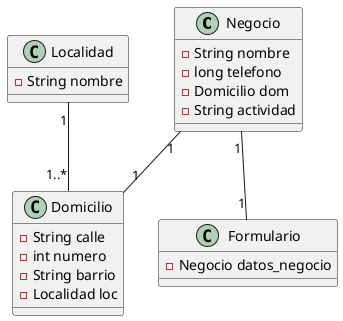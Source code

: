 Se describe a continuación la actividad que desarrolla la Sección "Comercio e 
Industria" de una municipalidad.
Cuando un contribuyente viene a inscribir un negocio, debe presentar 
documentación que acredite la identidad, declarar la actividad a la que se va a 
dedicar y los datos de ubicación física del negocio. En base a estos datos se 
confecciona un formulario "F1", del que el contribuyente se lleva una copia. El
duplicado del F1 se lleva al Centro de Cómputos a fin de proceder a registrar en 
el Sistema Informático el nuevo comercio. A fin de mes, los operadores del 
Centro  de Cómputos, liquidan la cuota correspondiente a la "Contribución sobre
Comercio e Industria" y luego emiten los cedulones correspondientes que son 
enviados a cada contribuyente. El cálculo de la cuota se hace en base a las 
alícuotas definidas para cada actividad, estas alícuotas se actualizan a 
principio de cada año cuando el Concejo Deliberante emite la ordenanza 
tarifaria anual (esta actualización también la realizan los operadores del Centro 
de Cómputos). El contribuyente debe efectuar el pago de los cedulones en el 
banco. Periódicamente el banco remite a la Municipalidad los cedulones que han
cobrado, procediéndose en el Centro de Cómputos a registrar estos pagos en la 
cuenta del contribuyente. Si el contribuyente no ha pagado la cuota en las 
fechas de vencimiento estipuladas se dirige a la sección y pide un cedulón 
actualizado que luego abona en Caja. Cuando el cajero registra el cedulón 
cobrado se registra automáticamente el pago en la cuenta del comercio.

@startuml

Negocio "1" -- "1" Domicilio
Localidad "1" -- "1..*" Domicilio
Negocio "1" -- "1" Formulario

class Negocio {
    - String nombre
    - long telefono
    - Domicilio dom
    - String actividad
}   

class Domicilio {
    - String calle 
    - int numero
    - String barrio
    - Localidad loc
}

class Localidad {   
    - String nombre
}

class Formulario {
    - Negocio datos_negocio
}

@enduml
